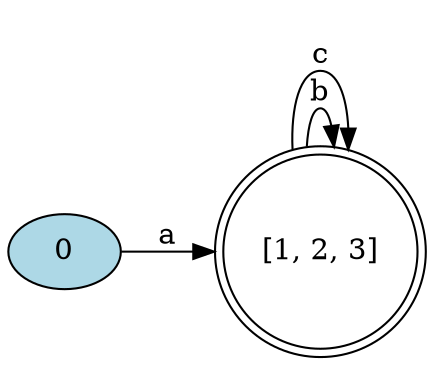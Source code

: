 digraph {
	rankdir=LR;

	"[1, 2, 3]" [shape=doublecircle]
	0 [style=filled, fillcolor="lightblue"]

	0->"[1, 2, 3]" [label= "a"];
	"[1, 2, 3]"->"[1, 2, 3]" [label= "b"];
	"[1, 2, 3]"->"[1, 2, 3]" [label= "c"];
}
